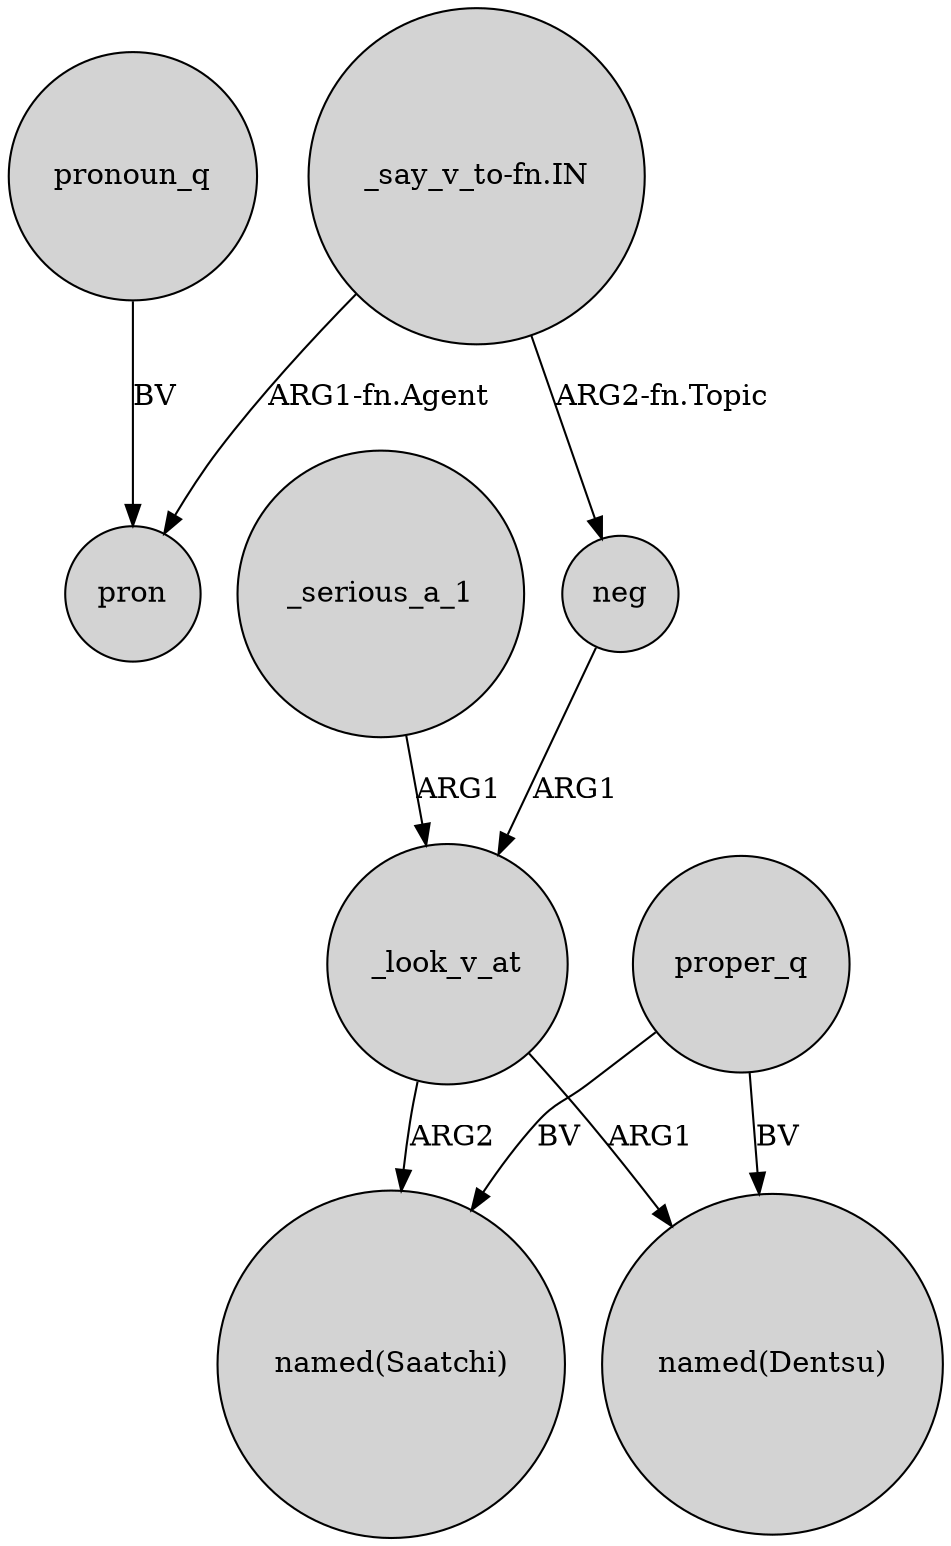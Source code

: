 digraph {
	node [shape=circle style=filled]
	_look_v_at -> "named(Saatchi)" [label=ARG2]
	"_say_v_to-fn.IN" -> neg [label="ARG2-fn.Topic"]
	neg -> _look_v_at [label=ARG1]
	proper_q -> "named(Dentsu)" [label=BV]
	proper_q -> "named(Saatchi)" [label=BV]
	_serious_a_1 -> _look_v_at [label=ARG1]
	_look_v_at -> "named(Dentsu)" [label=ARG1]
	"_say_v_to-fn.IN" -> pron [label="ARG1-fn.Agent"]
	pronoun_q -> pron [label=BV]
}
